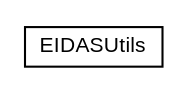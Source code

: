#!/usr/local/bin/dot
#
# Class diagram 
# Generated by UMLGraph version R5_6-24-gf6e263 (http://www.umlgraph.org/)
#

digraph G {
	edge [fontname="arial",fontsize=10,labelfontname="arial",labelfontsize=10];
	node [fontname="arial",fontsize=10,shape=plaintext];
	nodesep=0.25;
	ranksep=0.5;
	// eu.europa.esig.dss.validation.process.qualification.EIDASUtils
	c44606 [label=<<table title="eu.europa.esig.dss.validation.process.qualification.EIDASUtils" border="0" cellborder="1" cellspacing="0" cellpadding="2" port="p" href="./EIDASUtils.html">
		<tr><td><table border="0" cellspacing="0" cellpadding="1">
<tr><td align="center" balign="center"> EIDASUtils </td></tr>
		</table></td></tr>
		</table>>, URL="./EIDASUtils.html", fontname="arial", fontcolor="black", fontsize=10.0];
}

